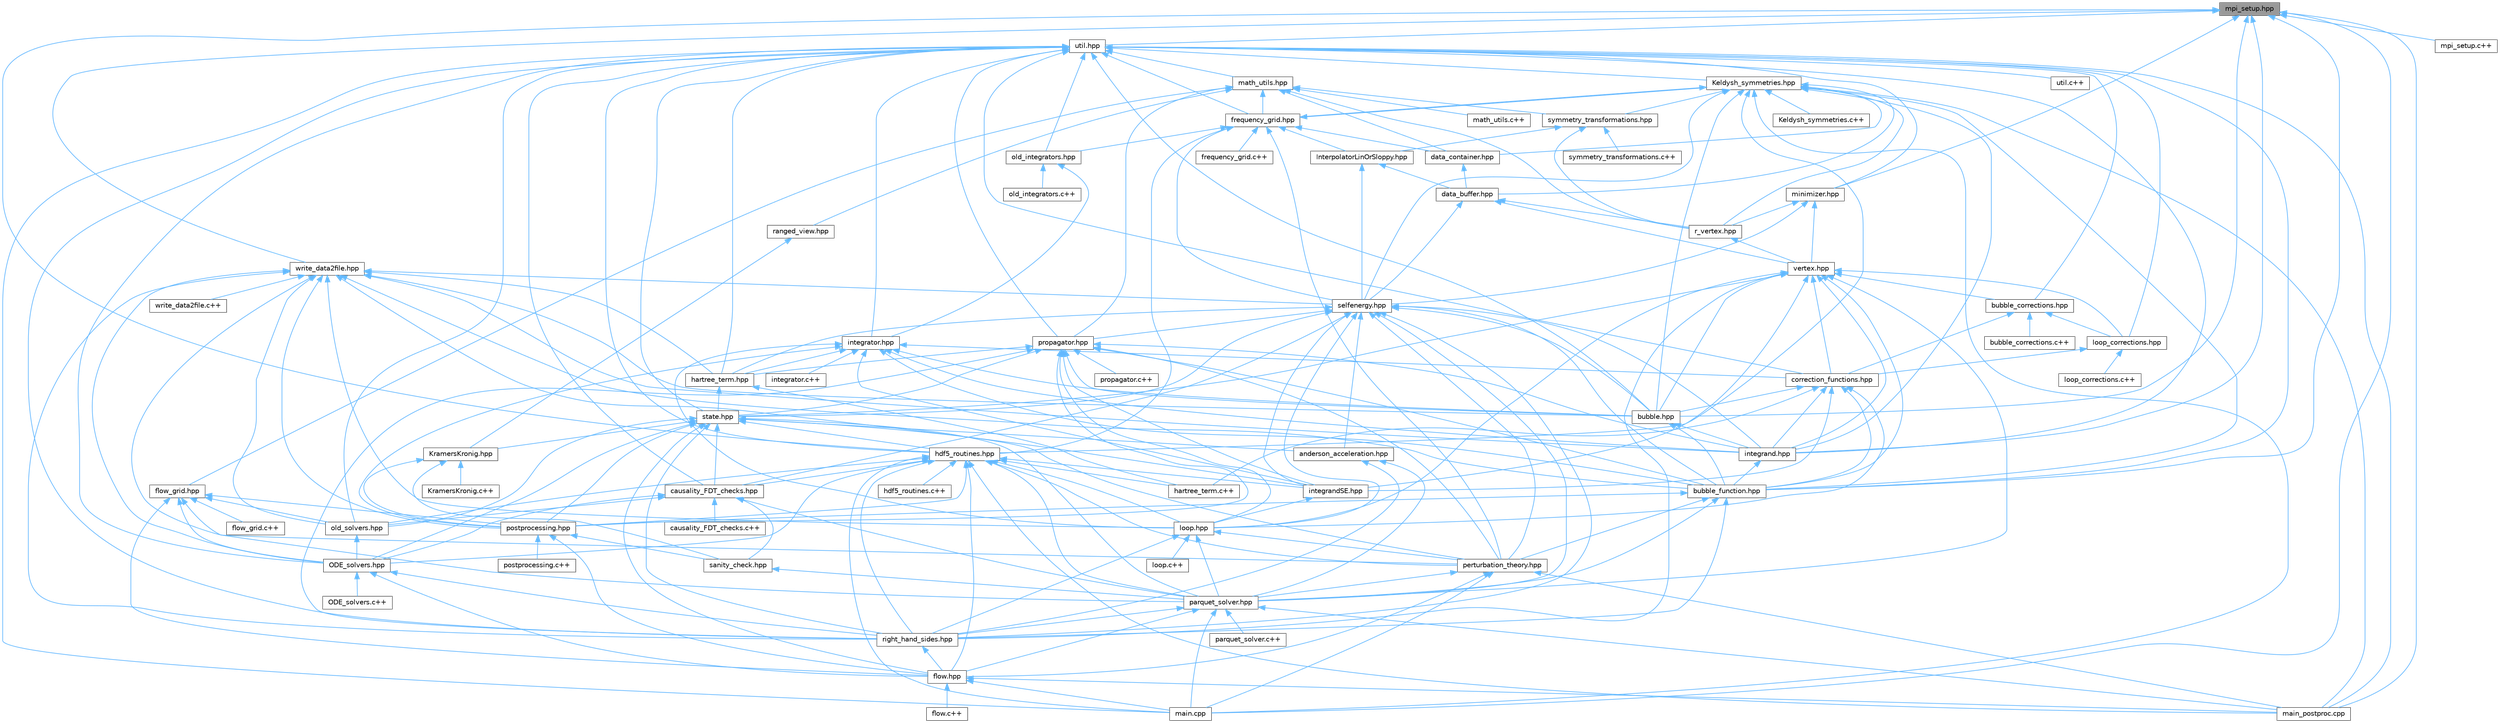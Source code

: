digraph "mpi_setup.hpp"
{
 // INTERACTIVE_SVG=YES
 // LATEX_PDF_SIZE
  bgcolor="transparent";
  edge [fontname=Helvetica,fontsize=10,labelfontname=Helvetica,labelfontsize=10];
  node [fontname=Helvetica,fontsize=10,shape=box,height=0.2,width=0.4];
  Node1 [id="Node000001",label="mpi_setup.hpp",height=0.2,width=0.4,color="gray40", fillcolor="grey60", style="filled", fontcolor="black",tooltip=" "];
  Node1 -> Node2 [id="edge1_Node000001_Node000002",dir="back",color="steelblue1",style="solid",tooltip=" "];
  Node2 [id="Node000002",label="bubble.hpp",height=0.2,width=0.4,color="grey40", fillcolor="white", style="filled",URL="$d0/dac/bubble_8hpp.html",tooltip=" "];
  Node2 -> Node3 [id="edge2_Node000002_Node000003",dir="back",color="steelblue1",style="solid",tooltip=" "];
  Node3 [id="Node000003",label="bubble_function.hpp",height=0.2,width=0.4,color="grey40", fillcolor="white", style="filled",URL="$de/de8/bubble__function_8hpp.html",tooltip=" "];
  Node3 -> Node4 [id="edge3_Node000003_Node000004",dir="back",color="steelblue1",style="solid",tooltip=" "];
  Node4 [id="Node000004",label="parquet_solver.hpp",height=0.2,width=0.4,color="grey40", fillcolor="white", style="filled",URL="$dd/d0a/parquet__solver_8hpp.html",tooltip=" "];
  Node4 -> Node5 [id="edge4_Node000004_Node000005",dir="back",color="steelblue1",style="solid",tooltip=" "];
  Node5 [id="Node000005",label="flow.hpp",height=0.2,width=0.4,color="grey40", fillcolor="white", style="filled",URL="$d5/d21/flow_8hpp.html",tooltip=" "];
  Node5 -> Node6 [id="edge5_Node000005_Node000006",dir="back",color="steelblue1",style="solid",tooltip=" "];
  Node6 [id="Node000006",label="flow.c++",height=0.2,width=0.4,color="grey40", fillcolor="white", style="filled",URL="$d4/dde/flow_8c_09_09.html",tooltip=" "];
  Node5 -> Node7 [id="edge6_Node000005_Node000007",dir="back",color="steelblue1",style="solid",tooltip=" "];
  Node7 [id="Node000007",label="main.cpp",height=0.2,width=0.4,color="grey40", fillcolor="white", style="filled",URL="$df/d0a/main_8cpp.html",tooltip=" "];
  Node5 -> Node8 [id="edge7_Node000005_Node000008",dir="back",color="steelblue1",style="solid",tooltip=" "];
  Node8 [id="Node000008",label="main_postproc.cpp",height=0.2,width=0.4,color="grey40", fillcolor="white", style="filled",URL="$dd/d00/main__postproc_8cpp.html",tooltip=" "];
  Node4 -> Node7 [id="edge8_Node000004_Node000007",dir="back",color="steelblue1",style="solid",tooltip=" "];
  Node4 -> Node8 [id="edge9_Node000004_Node000008",dir="back",color="steelblue1",style="solid",tooltip=" "];
  Node4 -> Node9 [id="edge10_Node000004_Node000009",dir="back",color="steelblue1",style="solid",tooltip=" "];
  Node9 [id="Node000009",label="parquet_solver.c++",height=0.2,width=0.4,color="grey40", fillcolor="white", style="filled",URL="$d5/d94/parquet__solver_8c_09_09.html",tooltip=" "];
  Node4 -> Node10 [id="edge11_Node000004_Node000010",dir="back",color="steelblue1",style="solid",tooltip=" "];
  Node10 [id="Node000010",label="right_hand_sides.hpp",height=0.2,width=0.4,color="grey40", fillcolor="white", style="filled",URL="$d8/dea/right__hand__sides_8hpp.html",tooltip=" "];
  Node10 -> Node5 [id="edge12_Node000010_Node000005",dir="back",color="steelblue1",style="solid",tooltip=" "];
  Node3 -> Node11 [id="edge13_Node000003_Node000011",dir="back",color="steelblue1",style="solid",tooltip=" "];
  Node11 [id="Node000011",label="perturbation_theory.hpp",height=0.2,width=0.4,color="grey40", fillcolor="white", style="filled",URL="$d5/d0d/perturbation__theory_8hpp.html",tooltip=" "];
  Node11 -> Node5 [id="edge14_Node000011_Node000005",dir="back",color="steelblue1",style="solid",tooltip=" "];
  Node11 -> Node7 [id="edge15_Node000011_Node000007",dir="back",color="steelblue1",style="solid",tooltip=" "];
  Node11 -> Node8 [id="edge16_Node000011_Node000008",dir="back",color="steelblue1",style="solid",tooltip=" "];
  Node11 -> Node4 [id="edge17_Node000011_Node000004",dir="back",color="steelblue1",style="solid",tooltip=" "];
  Node3 -> Node12 [id="edge18_Node000003_Node000012",dir="back",color="steelblue1",style="solid",tooltip=" "];
  Node12 [id="Node000012",label="postprocessing.hpp",height=0.2,width=0.4,color="grey40", fillcolor="white", style="filled",URL="$d4/d81/postprocessing_8hpp.html",tooltip=" "];
  Node12 -> Node5 [id="edge19_Node000012_Node000005",dir="back",color="steelblue1",style="solid",tooltip=" "];
  Node12 -> Node13 [id="edge20_Node000012_Node000013",dir="back",color="steelblue1",style="solid",tooltip=" "];
  Node13 [id="Node000013",label="postprocessing.c++",height=0.2,width=0.4,color="grey40", fillcolor="white", style="filled",URL="$d9/dae/postprocessing_8c_09_09.html",tooltip=" "];
  Node12 -> Node14 [id="edge21_Node000012_Node000014",dir="back",color="steelblue1",style="solid",tooltip=" "];
  Node14 [id="Node000014",label="sanity_check.hpp",height=0.2,width=0.4,color="grey40", fillcolor="white", style="filled",URL="$d2/d3f/sanity__check_8hpp.html",tooltip=" "];
  Node14 -> Node4 [id="edge22_Node000014_Node000004",dir="back",color="steelblue1",style="solid",tooltip=" "];
  Node3 -> Node10 [id="edge23_Node000003_Node000010",dir="back",color="steelblue1",style="solid",tooltip=" "];
  Node2 -> Node15 [id="edge24_Node000002_Node000015",dir="back",color="steelblue1",style="solid",tooltip=" "];
  Node15 [id="Node000015",label="integrand.hpp",height=0.2,width=0.4,color="grey40", fillcolor="white", style="filled",URL="$df/d83/integrand_8hpp.html",tooltip=" "];
  Node15 -> Node3 [id="edge25_Node000015_Node000003",dir="back",color="steelblue1",style="solid",tooltip=" "];
  Node1 -> Node3 [id="edge26_Node000001_Node000003",dir="back",color="steelblue1",style="solid",tooltip=" "];
  Node1 -> Node16 [id="edge27_Node000001_Node000016",dir="back",color="steelblue1",style="solid",tooltip=" "];
  Node16 [id="Node000016",label="hdf5_routines.hpp",height=0.2,width=0.4,color="grey40", fillcolor="white", style="filled",URL="$d5/de4/hdf5__routines_8hpp.html",tooltip=" "];
  Node16 -> Node17 [id="edge28_Node000016_Node000017",dir="back",color="steelblue1",style="solid",tooltip=" "];
  Node17 [id="Node000017",label="ODE_solvers.hpp",height=0.2,width=0.4,color="grey40", fillcolor="white", style="filled",URL="$da/dc3/ODE__solvers_8hpp.html",tooltip=" "];
  Node17 -> Node18 [id="edge29_Node000017_Node000018",dir="back",color="steelblue1",style="solid",tooltip=" "];
  Node18 [id="Node000018",label="ODE_solvers.c++",height=0.2,width=0.4,color="grey40", fillcolor="white", style="filled",URL="$de/dd8/ODE__solvers_8c_09_09.html",tooltip=" "];
  Node17 -> Node5 [id="edge30_Node000017_Node000005",dir="back",color="steelblue1",style="solid",tooltip=" "];
  Node17 -> Node10 [id="edge31_Node000017_Node000010",dir="back",color="steelblue1",style="solid",tooltip=" "];
  Node16 -> Node19 [id="edge32_Node000016_Node000019",dir="back",color="steelblue1",style="solid",tooltip=" "];
  Node19 [id="Node000019",label="causality_FDT_checks.hpp",height=0.2,width=0.4,color="grey40", fillcolor="white", style="filled",URL="$d1/d75/causality__FDT__checks_8hpp.html",tooltip=" "];
  Node19 -> Node17 [id="edge33_Node000019_Node000017",dir="back",color="steelblue1",style="solid",tooltip=" "];
  Node19 -> Node20 [id="edge34_Node000019_Node000020",dir="back",color="steelblue1",style="solid",tooltip=" "];
  Node20 [id="Node000020",label="causality_FDT_checks.c++",height=0.2,width=0.4,color="grey40", fillcolor="white", style="filled",URL="$d8/dca/causality__FDT__checks_8c_09_09.html",tooltip=" "];
  Node19 -> Node21 [id="edge35_Node000019_Node000021",dir="back",color="steelblue1",style="solid",tooltip=" "];
  Node21 [id="Node000021",label="old_solvers.hpp",height=0.2,width=0.4,color="grey40", fillcolor="white", style="filled",URL="$dd/df7/old__solvers_8hpp.html",tooltip=" "];
  Node21 -> Node17 [id="edge36_Node000021_Node000017",dir="back",color="steelblue1",style="solid",tooltip=" "];
  Node19 -> Node4 [id="edge37_Node000019_Node000004",dir="back",color="steelblue1",style="solid",tooltip=" "];
  Node19 -> Node14 [id="edge38_Node000019_Node000014",dir="back",color="steelblue1",style="solid",tooltip=" "];
  Node16 -> Node5 [id="edge39_Node000016_Node000005",dir="back",color="steelblue1",style="solid",tooltip=" "];
  Node16 -> Node22 [id="edge40_Node000016_Node000022",dir="back",color="steelblue1",style="solid",tooltip=" "];
  Node22 [id="Node000022",label="hartree_term.c++",height=0.2,width=0.4,color="grey40", fillcolor="white", style="filled",URL="$d4/d92/hartree__term_8c_09_09.html",tooltip=" "];
  Node16 -> Node23 [id="edge41_Node000016_Node000023",dir="back",color="steelblue1",style="solid",tooltip=" "];
  Node23 [id="Node000023",label="hdf5_routines.c++",height=0.2,width=0.4,color="grey40", fillcolor="white", style="filled",URL="$d5/d4f/hdf5__routines_8c_09_09.html",tooltip=" "];
  Node16 -> Node24 [id="edge42_Node000016_Node000024",dir="back",color="steelblue1",style="solid",tooltip=" "];
  Node24 [id="Node000024",label="integrandSE.hpp",height=0.2,width=0.4,color="grey40", fillcolor="white", style="filled",URL="$de/d65/integrandSE_8hpp.html",tooltip=" "];
  Node24 -> Node25 [id="edge43_Node000024_Node000025",dir="back",color="steelblue1",style="solid",tooltip=" "];
  Node25 [id="Node000025",label="loop.hpp",height=0.2,width=0.4,color="grey40", fillcolor="white", style="filled",URL="$d8/d1d/loop_8hpp.html",tooltip=" "];
  Node25 -> Node26 [id="edge44_Node000025_Node000026",dir="back",color="steelblue1",style="solid",tooltip=" "];
  Node26 [id="Node000026",label="loop.c++",height=0.2,width=0.4,color="grey40", fillcolor="white", style="filled",URL="$d5/dae/loop_8c_09_09.html",tooltip=" "];
  Node25 -> Node4 [id="edge45_Node000025_Node000004",dir="back",color="steelblue1",style="solid",tooltip=" "];
  Node25 -> Node11 [id="edge46_Node000025_Node000011",dir="back",color="steelblue1",style="solid",tooltip=" "];
  Node25 -> Node10 [id="edge47_Node000025_Node000010",dir="back",color="steelblue1",style="solid",tooltip=" "];
  Node16 -> Node25 [id="edge48_Node000016_Node000025",dir="back",color="steelblue1",style="solid",tooltip=" "];
  Node16 -> Node7 [id="edge49_Node000016_Node000007",dir="back",color="steelblue1",style="solid",tooltip=" "];
  Node16 -> Node8 [id="edge50_Node000016_Node000008",dir="back",color="steelblue1",style="solid",tooltip=" "];
  Node16 -> Node21 [id="edge51_Node000016_Node000021",dir="back",color="steelblue1",style="solid",tooltip=" "];
  Node16 -> Node4 [id="edge52_Node000016_Node000004",dir="back",color="steelblue1",style="solid",tooltip=" "];
  Node16 -> Node11 [id="edge53_Node000016_Node000011",dir="back",color="steelblue1",style="solid",tooltip=" "];
  Node16 -> Node12 [id="edge54_Node000016_Node000012",dir="back",color="steelblue1",style="solid",tooltip=" "];
  Node16 -> Node10 [id="edge55_Node000016_Node000010",dir="back",color="steelblue1",style="solid",tooltip=" "];
  Node1 -> Node15 [id="edge56_Node000001_Node000015",dir="back",color="steelblue1",style="solid",tooltip=" "];
  Node1 -> Node7 [id="edge57_Node000001_Node000007",dir="back",color="steelblue1",style="solid",tooltip=" "];
  Node1 -> Node8 [id="edge58_Node000001_Node000008",dir="back",color="steelblue1",style="solid",tooltip=" "];
  Node1 -> Node27 [id="edge59_Node000001_Node000027",dir="back",color="steelblue1",style="solid",tooltip=" "];
  Node27 [id="Node000027",label="minimizer.hpp",height=0.2,width=0.4,color="grey40", fillcolor="white", style="filled",URL="$d4/d21/minimizer_8hpp.html",tooltip=" "];
  Node27 -> Node28 [id="edge60_Node000027_Node000028",dir="back",color="steelblue1",style="solid",tooltip=" "];
  Node28 [id="Node000028",label="r_vertex.hpp",height=0.2,width=0.4,color="grey40", fillcolor="white", style="filled",URL="$d3/d22/r__vertex_8hpp.html",tooltip=" "];
  Node28 -> Node29 [id="edge61_Node000028_Node000029",dir="back",color="steelblue1",style="solid",tooltip=" "];
  Node29 [id="Node000029",label="vertex.hpp",height=0.2,width=0.4,color="grey40", fillcolor="white", style="filled",URL="$d1/d2d/vertex_8hpp.html",tooltip=" "];
  Node29 -> Node2 [id="edge62_Node000029_Node000002",dir="back",color="steelblue1",style="solid",tooltip=" "];
  Node29 -> Node30 [id="edge63_Node000029_Node000030",dir="back",color="steelblue1",style="solid",tooltip=" "];
  Node30 [id="Node000030",label="bubble_corrections.hpp",height=0.2,width=0.4,color="grey40", fillcolor="white", style="filled",URL="$dd/dea/bubble__corrections_8hpp.html",tooltip=" "];
  Node30 -> Node31 [id="edge64_Node000030_Node000031",dir="back",color="steelblue1",style="solid",tooltip=" "];
  Node31 [id="Node000031",label="bubble_corrections.c++",height=0.2,width=0.4,color="grey40", fillcolor="white", style="filled",URL="$d7/d3a/bubble__corrections_8c_09_09.html",tooltip=" "];
  Node30 -> Node32 [id="edge65_Node000030_Node000032",dir="back",color="steelblue1",style="solid",tooltip=" "];
  Node32 [id="Node000032",label="correction_functions.hpp",height=0.2,width=0.4,color="grey40", fillcolor="white", style="filled",URL="$d2/df0/correction__functions_8hpp.html",tooltip=" "];
  Node32 -> Node2 [id="edge66_Node000032_Node000002",dir="back",color="steelblue1",style="solid",tooltip=" "];
  Node32 -> Node3 [id="edge67_Node000032_Node000003",dir="back",color="steelblue1",style="solid",tooltip=" "];
  Node32 -> Node22 [id="edge68_Node000032_Node000022",dir="back",color="steelblue1",style="solid",tooltip=" "];
  Node32 -> Node15 [id="edge69_Node000032_Node000015",dir="back",color="steelblue1",style="solid",tooltip=" "];
  Node32 -> Node24 [id="edge70_Node000032_Node000024",dir="back",color="steelblue1",style="solid",tooltip=" "];
  Node32 -> Node25 [id="edge71_Node000032_Node000025",dir="back",color="steelblue1",style="solid",tooltip=" "];
  Node30 -> Node33 [id="edge72_Node000030_Node000033",dir="back",color="steelblue1",style="solid",tooltip=" "];
  Node33 [id="Node000033",label="loop_corrections.hpp",height=0.2,width=0.4,color="grey40", fillcolor="white", style="filled",URL="$d0/d0e/loop__corrections_8hpp.html",tooltip=" "];
  Node33 -> Node32 [id="edge73_Node000033_Node000032",dir="back",color="steelblue1",style="solid",tooltip=" "];
  Node33 -> Node34 [id="edge74_Node000033_Node000034",dir="back",color="steelblue1",style="solid",tooltip=" "];
  Node34 [id="Node000034",label="loop_corrections.c++",height=0.2,width=0.4,color="grey40", fillcolor="white", style="filled",URL="$d7/df0/loop__corrections_8c_09_09.html",tooltip=" "];
  Node29 -> Node3 [id="edge75_Node000029_Node000003",dir="back",color="steelblue1",style="solid",tooltip=" "];
  Node29 -> Node32 [id="edge76_Node000029_Node000032",dir="back",color="steelblue1",style="solid",tooltip=" "];
  Node29 -> Node15 [id="edge77_Node000029_Node000015",dir="back",color="steelblue1",style="solid",tooltip=" "];
  Node29 -> Node24 [id="edge78_Node000029_Node000024",dir="back",color="steelblue1",style="solid",tooltip=" "];
  Node29 -> Node25 [id="edge79_Node000029_Node000025",dir="back",color="steelblue1",style="solid",tooltip=" "];
  Node29 -> Node33 [id="edge80_Node000029_Node000033",dir="back",color="steelblue1",style="solid",tooltip=" "];
  Node29 -> Node4 [id="edge81_Node000029_Node000004",dir="back",color="steelblue1",style="solid",tooltip=" "];
  Node29 -> Node10 [id="edge82_Node000029_Node000010",dir="back",color="steelblue1",style="solid",tooltip=" "];
  Node29 -> Node35 [id="edge83_Node000029_Node000035",dir="back",color="steelblue1",style="solid",tooltip=" "];
  Node35 [id="Node000035",label="state.hpp",height=0.2,width=0.4,color="grey40", fillcolor="white", style="filled",URL="$da/d3b/state_8hpp.html",tooltip=" "];
  Node35 -> Node36 [id="edge84_Node000035_Node000036",dir="back",color="steelblue1",style="solid",tooltip=" "];
  Node36 [id="Node000036",label="KramersKronig.hpp",height=0.2,width=0.4,color="grey40", fillcolor="white", style="filled",URL="$d1/db3/KramersKronig_8hpp.html",tooltip=" "];
  Node36 -> Node37 [id="edge85_Node000036_Node000037",dir="back",color="steelblue1",style="solid",tooltip=" "];
  Node37 [id="Node000037",label="KramersKronig.c++",height=0.2,width=0.4,color="grey40", fillcolor="white", style="filled",URL="$d7/d43/KramersKronig_8c_09_09.html",tooltip=" "];
  Node36 -> Node12 [id="edge86_Node000036_Node000012",dir="back",color="steelblue1",style="solid",tooltip=" "];
  Node36 -> Node14 [id="edge87_Node000036_Node000014",dir="back",color="steelblue1",style="solid",tooltip=" "];
  Node35 -> Node17 [id="edge88_Node000035_Node000017",dir="back",color="steelblue1",style="solid",tooltip=" "];
  Node35 -> Node38 [id="edge89_Node000035_Node000038",dir="back",color="steelblue1",style="solid",tooltip=" "];
  Node38 [id="Node000038",label="anderson_acceleration.hpp",height=0.2,width=0.4,color="grey40", fillcolor="white", style="filled",URL="$d6/d7b/anderson__acceleration_8hpp.html",tooltip=" "];
  Node38 -> Node4 [id="edge90_Node000038_Node000004",dir="back",color="steelblue1",style="solid",tooltip=" "];
  Node38 -> Node10 [id="edge91_Node000038_Node000010",dir="back",color="steelblue1",style="solid",tooltip=" "];
  Node35 -> Node19 [id="edge92_Node000035_Node000019",dir="back",color="steelblue1",style="solid",tooltip=" "];
  Node35 -> Node5 [id="edge93_Node000035_Node000005",dir="back",color="steelblue1",style="solid",tooltip=" "];
  Node35 -> Node16 [id="edge94_Node000035_Node000016",dir="back",color="steelblue1",style="solid",tooltip=" "];
  Node35 -> Node21 [id="edge95_Node000035_Node000021",dir="back",color="steelblue1",style="solid",tooltip=" "];
  Node35 -> Node4 [id="edge96_Node000035_Node000004",dir="back",color="steelblue1",style="solid",tooltip=" "];
  Node35 -> Node11 [id="edge97_Node000035_Node000011",dir="back",color="steelblue1",style="solid",tooltip=" "];
  Node35 -> Node12 [id="edge98_Node000035_Node000012",dir="back",color="steelblue1",style="solid",tooltip=" "];
  Node35 -> Node10 [id="edge99_Node000035_Node000010",dir="back",color="steelblue1",style="solid",tooltip=" "];
  Node27 -> Node39 [id="edge100_Node000027_Node000039",dir="back",color="steelblue1",style="solid",tooltip=" "];
  Node39 [id="Node000039",label="selfenergy.hpp",height=0.2,width=0.4,color="grey40", fillcolor="white", style="filled",URL="$d6/d2d/selfenergy_8hpp.html",tooltip=" "];
  Node39 -> Node38 [id="edge101_Node000039_Node000038",dir="back",color="steelblue1",style="solid",tooltip=" "];
  Node39 -> Node2 [id="edge102_Node000039_Node000002",dir="back",color="steelblue1",style="solid",tooltip=" "];
  Node39 -> Node3 [id="edge103_Node000039_Node000003",dir="back",color="steelblue1",style="solid",tooltip=" "];
  Node39 -> Node19 [id="edge104_Node000039_Node000019",dir="back",color="steelblue1",style="solid",tooltip=" "];
  Node39 -> Node40 [id="edge105_Node000039_Node000040",dir="back",color="steelblue1",style="solid",tooltip=" "];
  Node40 [id="Node000040",label="hartree_term.hpp",height=0.2,width=0.4,color="grey40", fillcolor="white", style="filled",URL="$d1/db3/hartree__term_8hpp.html",tooltip=" "];
  Node40 -> Node22 [id="edge106_Node000040_Node000022",dir="back",color="steelblue1",style="solid",tooltip=" "];
  Node40 -> Node35 [id="edge107_Node000040_Node000035",dir="back",color="steelblue1",style="solid",tooltip=" "];
  Node39 -> Node15 [id="edge108_Node000039_Node000015",dir="back",color="steelblue1",style="solid",tooltip=" "];
  Node39 -> Node24 [id="edge109_Node000039_Node000024",dir="back",color="steelblue1",style="solid",tooltip=" "];
  Node39 -> Node25 [id="edge110_Node000039_Node000025",dir="back",color="steelblue1",style="solid",tooltip=" "];
  Node39 -> Node4 [id="edge111_Node000039_Node000004",dir="back",color="steelblue1",style="solid",tooltip=" "];
  Node39 -> Node11 [id="edge112_Node000039_Node000011",dir="back",color="steelblue1",style="solid",tooltip=" "];
  Node39 -> Node41 [id="edge113_Node000039_Node000041",dir="back",color="steelblue1",style="solid",tooltip=" "];
  Node41 [id="Node000041",label="propagator.hpp",height=0.2,width=0.4,color="grey40", fillcolor="white", style="filled",URL="$d5/df7/propagator_8hpp.html",tooltip=" "];
  Node41 -> Node2 [id="edge114_Node000041_Node000002",dir="back",color="steelblue1",style="solid",tooltip=" "];
  Node41 -> Node3 [id="edge115_Node000041_Node000003",dir="back",color="steelblue1",style="solid",tooltip=" "];
  Node41 -> Node40 [id="edge116_Node000041_Node000040",dir="back",color="steelblue1",style="solid",tooltip=" "];
  Node41 -> Node15 [id="edge117_Node000041_Node000015",dir="back",color="steelblue1",style="solid",tooltip=" "];
  Node41 -> Node24 [id="edge118_Node000041_Node000024",dir="back",color="steelblue1",style="solid",tooltip=" "];
  Node41 -> Node25 [id="edge119_Node000041_Node000025",dir="back",color="steelblue1",style="solid",tooltip=" "];
  Node41 -> Node11 [id="edge120_Node000041_Node000011",dir="back",color="steelblue1",style="solid",tooltip=" "];
  Node41 -> Node12 [id="edge121_Node000041_Node000012",dir="back",color="steelblue1",style="solid",tooltip=" "];
  Node41 -> Node42 [id="edge122_Node000041_Node000042",dir="back",color="steelblue1",style="solid",tooltip=" "];
  Node42 [id="Node000042",label="propagator.c++",height=0.2,width=0.4,color="grey40", fillcolor="white", style="filled",URL="$de/d5d/propagator_8c_09_09.html",tooltip=" "];
  Node41 -> Node10 [id="edge123_Node000041_Node000010",dir="back",color="steelblue1",style="solid",tooltip=" "];
  Node41 -> Node35 [id="edge124_Node000041_Node000035",dir="back",color="steelblue1",style="solid",tooltip=" "];
  Node39 -> Node10 [id="edge125_Node000039_Node000010",dir="back",color="steelblue1",style="solid",tooltip=" "];
  Node39 -> Node35 [id="edge126_Node000039_Node000035",dir="back",color="steelblue1",style="solid",tooltip=" "];
  Node27 -> Node29 [id="edge127_Node000027_Node000029",dir="back",color="steelblue1",style="solid",tooltip=" "];
  Node1 -> Node43 [id="edge128_Node000001_Node000043",dir="back",color="steelblue1",style="solid",tooltip=" "];
  Node43 [id="Node000043",label="mpi_setup.c++",height=0.2,width=0.4,color="grey40", fillcolor="white", style="filled",URL="$d4/dda/mpi__setup_8c_09_09.html",tooltip=" "];
  Node1 -> Node44 [id="edge129_Node000001_Node000044",dir="back",color="steelblue1",style="solid",tooltip=" "];
  Node44 [id="Node000044",label="util.hpp",height=0.2,width=0.4,color="grey40", fillcolor="white", style="filled",URL="$d0/d3f/util_8hpp.html",tooltip=" "];
  Node44 -> Node45 [id="edge130_Node000044_Node000045",dir="back",color="steelblue1",style="solid",tooltip=" "];
  Node45 [id="Node000045",label="Keldysh_symmetries.hpp",height=0.2,width=0.4,color="grey40", fillcolor="white", style="filled",URL="$d2/d1a/Keldysh__symmetries_8hpp.html",tooltip=" "];
  Node45 -> Node46 [id="edge131_Node000045_Node000046",dir="back",color="steelblue1",style="solid",tooltip=" "];
  Node46 [id="Node000046",label="Keldysh_symmetries.c++",height=0.2,width=0.4,color="grey40", fillcolor="white", style="filled",URL="$d4/de0/Keldysh__symmetries_8c_09_09.html",tooltip=" "];
  Node45 -> Node2 [id="edge132_Node000045_Node000002",dir="back",color="steelblue1",style="solid",tooltip=" "];
  Node45 -> Node3 [id="edge133_Node000045_Node000003",dir="back",color="steelblue1",style="solid",tooltip=" "];
  Node45 -> Node47 [id="edge134_Node000045_Node000047",dir="back",color="steelblue1",style="solid",tooltip=" "];
  Node47 [id="Node000047",label="data_buffer.hpp",height=0.2,width=0.4,color="grey40", fillcolor="white", style="filled",URL="$dc/d80/data__buffer_8hpp.html",tooltip=" "];
  Node47 -> Node28 [id="edge135_Node000047_Node000028",dir="back",color="steelblue1",style="solid",tooltip=" "];
  Node47 -> Node39 [id="edge136_Node000047_Node000039",dir="back",color="steelblue1",style="solid",tooltip=" "];
  Node47 -> Node29 [id="edge137_Node000047_Node000029",dir="back",color="steelblue1",style="solid",tooltip=" "];
  Node45 -> Node48 [id="edge138_Node000045_Node000048",dir="back",color="steelblue1",style="solid",tooltip=" "];
  Node48 [id="Node000048",label="data_container.hpp",height=0.2,width=0.4,color="grey40", fillcolor="white", style="filled",URL="$da/dbc/data__container_8hpp.html",tooltip=" "];
  Node48 -> Node47 [id="edge139_Node000048_Node000047",dir="back",color="steelblue1",style="solid",tooltip=" "];
  Node45 -> Node49 [id="edge140_Node000045_Node000049",dir="back",color="steelblue1",style="solid",tooltip=" "];
  Node49 [id="Node000049",label="frequency_grid.hpp",height=0.2,width=0.4,color="grey40", fillcolor="white", style="filled",URL="$d5/d39/frequency__grid_8hpp.html",tooltip=" "];
  Node49 -> Node50 [id="edge141_Node000049_Node000050",dir="back",color="steelblue1",style="solid",tooltip=" "];
  Node50 [id="Node000050",label="InterpolatorLinOrSloppy.hpp",height=0.2,width=0.4,color="grey40", fillcolor="white", style="filled",URL="$d3/d17/InterpolatorLinOrSloppy_8hpp.html",tooltip=" "];
  Node50 -> Node47 [id="edge142_Node000050_Node000047",dir="back",color="steelblue1",style="solid",tooltip=" "];
  Node50 -> Node39 [id="edge143_Node000050_Node000039",dir="back",color="steelblue1",style="solid",tooltip=" "];
  Node49 -> Node45 [id="edge144_Node000049_Node000045",dir="back",color="steelblue1",style="solid",tooltip=" "];
  Node49 -> Node48 [id="edge145_Node000049_Node000048",dir="back",color="steelblue1",style="solid",tooltip=" "];
  Node49 -> Node51 [id="edge146_Node000049_Node000051",dir="back",color="steelblue1",style="solid",tooltip=" "];
  Node51 [id="Node000051",label="frequency_grid.c++",height=0.2,width=0.4,color="grey40", fillcolor="white", style="filled",URL="$d5/d3d/frequency__grid_8c_09_09.html",tooltip=" "];
  Node49 -> Node16 [id="edge147_Node000049_Node000016",dir="back",color="steelblue1",style="solid",tooltip=" "];
  Node49 -> Node52 [id="edge148_Node000049_Node000052",dir="back",color="steelblue1",style="solid",tooltip=" "];
  Node52 [id="Node000052",label="old_integrators.hpp",height=0.2,width=0.4,color="grey40", fillcolor="white", style="filled",URL="$d7/d65/old__integrators_8hpp.html",tooltip=" "];
  Node52 -> Node53 [id="edge149_Node000052_Node000053",dir="back",color="steelblue1",style="solid",tooltip=" "];
  Node53 [id="Node000053",label="integrator.hpp",height=0.2,width=0.4,color="grey40", fillcolor="white", style="filled",URL="$dd/d1f/integrator_8hpp.html",tooltip=" "];
  Node53 -> Node2 [id="edge150_Node000053_Node000002",dir="back",color="steelblue1",style="solid",tooltip=" "];
  Node53 -> Node3 [id="edge151_Node000053_Node000003",dir="back",color="steelblue1",style="solid",tooltip=" "];
  Node53 -> Node32 [id="edge152_Node000053_Node000032",dir="back",color="steelblue1",style="solid",tooltip=" "];
  Node53 -> Node40 [id="edge153_Node000053_Node000040",dir="back",color="steelblue1",style="solid",tooltip=" "];
  Node53 -> Node15 [id="edge154_Node000053_Node000015",dir="back",color="steelblue1",style="solid",tooltip=" "];
  Node53 -> Node24 [id="edge155_Node000053_Node000024",dir="back",color="steelblue1",style="solid",tooltip=" "];
  Node53 -> Node54 [id="edge156_Node000053_Node000054",dir="back",color="steelblue1",style="solid",tooltip=" "];
  Node54 [id="Node000054",label="integrator.c++",height=0.2,width=0.4,color="grey40", fillcolor="white", style="filled",URL="$d7/d61/integrator_8c_09_09.html",tooltip=" "];
  Node53 -> Node25 [id="edge157_Node000053_Node000025",dir="back",color="steelblue1",style="solid",tooltip=" "];
  Node53 -> Node12 [id="edge158_Node000053_Node000012",dir="back",color="steelblue1",style="solid",tooltip=" "];
  Node52 -> Node55 [id="edge159_Node000052_Node000055",dir="back",color="steelblue1",style="solid",tooltip=" "];
  Node55 [id="Node000055",label="old_integrators.c++",height=0.2,width=0.4,color="grey40", fillcolor="white", style="filled",URL="$de/d11/old__integrators_8c_09_09.html",tooltip=" "];
  Node49 -> Node11 [id="edge160_Node000049_Node000011",dir="back",color="steelblue1",style="solid",tooltip=" "];
  Node49 -> Node39 [id="edge161_Node000049_Node000039",dir="back",color="steelblue1",style="solid",tooltip=" "];
  Node45 -> Node16 [id="edge162_Node000045_Node000016",dir="back",color="steelblue1",style="solid",tooltip=" "];
  Node45 -> Node15 [id="edge163_Node000045_Node000015",dir="back",color="steelblue1",style="solid",tooltip=" "];
  Node45 -> Node7 [id="edge164_Node000045_Node000007",dir="back",color="steelblue1",style="solid",tooltip=" "];
  Node45 -> Node8 [id="edge165_Node000045_Node000008",dir="back",color="steelblue1",style="solid",tooltip=" "];
  Node45 -> Node28 [id="edge166_Node000045_Node000028",dir="back",color="steelblue1",style="solid",tooltip=" "];
  Node45 -> Node39 [id="edge167_Node000045_Node000039",dir="back",color="steelblue1",style="solid",tooltip=" "];
  Node45 -> Node56 [id="edge168_Node000045_Node000056",dir="back",color="steelblue1",style="solid",tooltip=" "];
  Node56 [id="Node000056",label="symmetry_transformations.hpp",height=0.2,width=0.4,color="grey40", fillcolor="white", style="filled",URL="$db/d7d/symmetry__transformations_8hpp.html",tooltip=" "];
  Node56 -> Node50 [id="edge169_Node000056_Node000050",dir="back",color="steelblue1",style="solid",tooltip=" "];
  Node56 -> Node28 [id="edge170_Node000056_Node000028",dir="back",color="steelblue1",style="solid",tooltip=" "];
  Node56 -> Node57 [id="edge171_Node000056_Node000057",dir="back",color="steelblue1",style="solid",tooltip=" "];
  Node57 [id="Node000057",label="symmetry_transformations.c++",height=0.2,width=0.4,color="grey40", fillcolor="white", style="filled",URL="$d5/def/symmetry__transformations_8c_09_09.html",tooltip=" "];
  Node44 -> Node17 [id="edge172_Node000044_Node000017",dir="back",color="steelblue1",style="solid",tooltip=" "];
  Node44 -> Node2 [id="edge173_Node000044_Node000002",dir="back",color="steelblue1",style="solid",tooltip=" "];
  Node44 -> Node30 [id="edge174_Node000044_Node000030",dir="back",color="steelblue1",style="solid",tooltip=" "];
  Node44 -> Node3 [id="edge175_Node000044_Node000003",dir="back",color="steelblue1",style="solid",tooltip=" "];
  Node44 -> Node19 [id="edge176_Node000044_Node000019",dir="back",color="steelblue1",style="solid",tooltip=" "];
  Node44 -> Node32 [id="edge177_Node000044_Node000032",dir="back",color="steelblue1",style="solid",tooltip=" "];
  Node44 -> Node49 [id="edge178_Node000044_Node000049",dir="back",color="steelblue1",style="solid",tooltip=" "];
  Node44 -> Node40 [id="edge179_Node000044_Node000040",dir="back",color="steelblue1",style="solid",tooltip=" "];
  Node44 -> Node16 [id="edge180_Node000044_Node000016",dir="back",color="steelblue1",style="solid",tooltip=" "];
  Node44 -> Node15 [id="edge181_Node000044_Node000015",dir="back",color="steelblue1",style="solid",tooltip=" "];
  Node44 -> Node53 [id="edge182_Node000044_Node000053",dir="back",color="steelblue1",style="solid",tooltip=" "];
  Node44 -> Node33 [id="edge183_Node000044_Node000033",dir="back",color="steelblue1",style="solid",tooltip=" "];
  Node44 -> Node7 [id="edge184_Node000044_Node000007",dir="back",color="steelblue1",style="solid",tooltip=" "];
  Node44 -> Node8 [id="edge185_Node000044_Node000008",dir="back",color="steelblue1",style="solid",tooltip=" "];
  Node44 -> Node58 [id="edge186_Node000044_Node000058",dir="back",color="steelblue1",style="solid",tooltip=" "];
  Node58 [id="Node000058",label="math_utils.hpp",height=0.2,width=0.4,color="grey40", fillcolor="white", style="filled",URL="$de/dbb/math__utils_8hpp.html",tooltip=" "];
  Node58 -> Node48 [id="edge187_Node000058_Node000048",dir="back",color="steelblue1",style="solid",tooltip=" "];
  Node58 -> Node59 [id="edge188_Node000058_Node000059",dir="back",color="steelblue1",style="solid",tooltip=" "];
  Node59 [id="Node000059",label="flow_grid.hpp",height=0.2,width=0.4,color="grey40", fillcolor="white", style="filled",URL="$d5/dd1/flow__grid_8hpp.html",tooltip=" "];
  Node59 -> Node17 [id="edge189_Node000059_Node000017",dir="back",color="steelblue1",style="solid",tooltip=" "];
  Node59 -> Node5 [id="edge190_Node000059_Node000005",dir="back",color="steelblue1",style="solid",tooltip=" "];
  Node59 -> Node60 [id="edge191_Node000059_Node000060",dir="back",color="steelblue1",style="solid",tooltip=" "];
  Node60 [id="Node000060",label="flow_grid.c++",height=0.2,width=0.4,color="grey40", fillcolor="white", style="filled",URL="$d6/d8d/flow__grid_8c_09_09.html",tooltip=" "];
  Node59 -> Node21 [id="edge192_Node000059_Node000021",dir="back",color="steelblue1",style="solid",tooltip=" "];
  Node59 -> Node4 [id="edge193_Node000059_Node000004",dir="back",color="steelblue1",style="solid",tooltip=" "];
  Node59 -> Node12 [id="edge194_Node000059_Node000012",dir="back",color="steelblue1",style="solid",tooltip=" "];
  Node58 -> Node49 [id="edge195_Node000058_Node000049",dir="back",color="steelblue1",style="solid",tooltip=" "];
  Node58 -> Node61 [id="edge196_Node000058_Node000061",dir="back",color="steelblue1",style="solid",tooltip=" "];
  Node61 [id="Node000061",label="math_utils.c++",height=0.2,width=0.4,color="grey40", fillcolor="white", style="filled",URL="$df/d31/math__utils_8c_09_09.html",tooltip=" "];
  Node58 -> Node41 [id="edge197_Node000058_Node000041",dir="back",color="steelblue1",style="solid",tooltip=" "];
  Node58 -> Node28 [id="edge198_Node000058_Node000028",dir="back",color="steelblue1",style="solid",tooltip=" "];
  Node58 -> Node62 [id="edge199_Node000058_Node000062",dir="back",color="steelblue1",style="solid",tooltip=" "];
  Node62 [id="Node000062",label="ranged_view.hpp",height=0.2,width=0.4,color="grey40", fillcolor="white", style="filled",URL="$dd/df3/ranged__view_8hpp.html",tooltip=" "];
  Node62 -> Node36 [id="edge200_Node000062_Node000036",dir="back",color="steelblue1",style="solid",tooltip=" "];
  Node58 -> Node56 [id="edge201_Node000058_Node000056",dir="back",color="steelblue1",style="solid",tooltip=" "];
  Node44 -> Node27 [id="edge202_Node000044_Node000027",dir="back",color="steelblue1",style="solid",tooltip=" "];
  Node44 -> Node52 [id="edge203_Node000044_Node000052",dir="back",color="steelblue1",style="solid",tooltip=" "];
  Node44 -> Node21 [id="edge204_Node000044_Node000021",dir="back",color="steelblue1",style="solid",tooltip=" "];
  Node44 -> Node41 [id="edge205_Node000044_Node000041",dir="back",color="steelblue1",style="solid",tooltip=" "];
  Node44 -> Node10 [id="edge206_Node000044_Node000010",dir="back",color="steelblue1",style="solid",tooltip=" "];
  Node44 -> Node35 [id="edge207_Node000044_Node000035",dir="back",color="steelblue1",style="solid",tooltip=" "];
  Node44 -> Node63 [id="edge208_Node000044_Node000063",dir="back",color="steelblue1",style="solid",tooltip=" "];
  Node63 [id="Node000063",label="util.c++",height=0.2,width=0.4,color="grey40", fillcolor="white", style="filled",URL="$d6/d35/util_8c_09_09.html",tooltip=" "];
  Node1 -> Node64 [id="edge209_Node000001_Node000064",dir="back",color="steelblue1",style="solid",tooltip=" "];
  Node64 [id="Node000064",label="write_data2file.hpp",height=0.2,width=0.4,color="grey40", fillcolor="white", style="filled",URL="$d8/d74/write__data2file_8hpp.html",tooltip=" "];
  Node64 -> Node17 [id="edge210_Node000064_Node000017",dir="back",color="steelblue1",style="solid",tooltip=" "];
  Node64 -> Node2 [id="edge211_Node000064_Node000002",dir="back",color="steelblue1",style="solid",tooltip=" "];
  Node64 -> Node3 [id="edge212_Node000064_Node000003",dir="back",color="steelblue1",style="solid",tooltip=" "];
  Node64 -> Node40 [id="edge213_Node000064_Node000040",dir="back",color="steelblue1",style="solid",tooltip=" "];
  Node64 -> Node15 [id="edge214_Node000064_Node000015",dir="back",color="steelblue1",style="solid",tooltip=" "];
  Node64 -> Node24 [id="edge215_Node000064_Node000024",dir="back",color="steelblue1",style="solid",tooltip=" "];
  Node64 -> Node25 [id="edge216_Node000064_Node000025",dir="back",color="steelblue1",style="solid",tooltip=" "];
  Node64 -> Node21 [id="edge217_Node000064_Node000021",dir="back",color="steelblue1",style="solid",tooltip=" "];
  Node64 -> Node11 [id="edge218_Node000064_Node000011",dir="back",color="steelblue1",style="solid",tooltip=" "];
  Node64 -> Node12 [id="edge219_Node000064_Node000012",dir="back",color="steelblue1",style="solid",tooltip=" "];
  Node64 -> Node10 [id="edge220_Node000064_Node000010",dir="back",color="steelblue1",style="solid",tooltip=" "];
  Node64 -> Node39 [id="edge221_Node000064_Node000039",dir="back",color="steelblue1",style="solid",tooltip=" "];
  Node64 -> Node65 [id="edge222_Node000064_Node000065",dir="back",color="steelblue1",style="solid",tooltip=" "];
  Node65 [id="Node000065",label="write_data2file.c++",height=0.2,width=0.4,color="grey40", fillcolor="white", style="filled",URL="$d9/d8b/write__data2file_8c_09_09.html",tooltip=" "];
}
